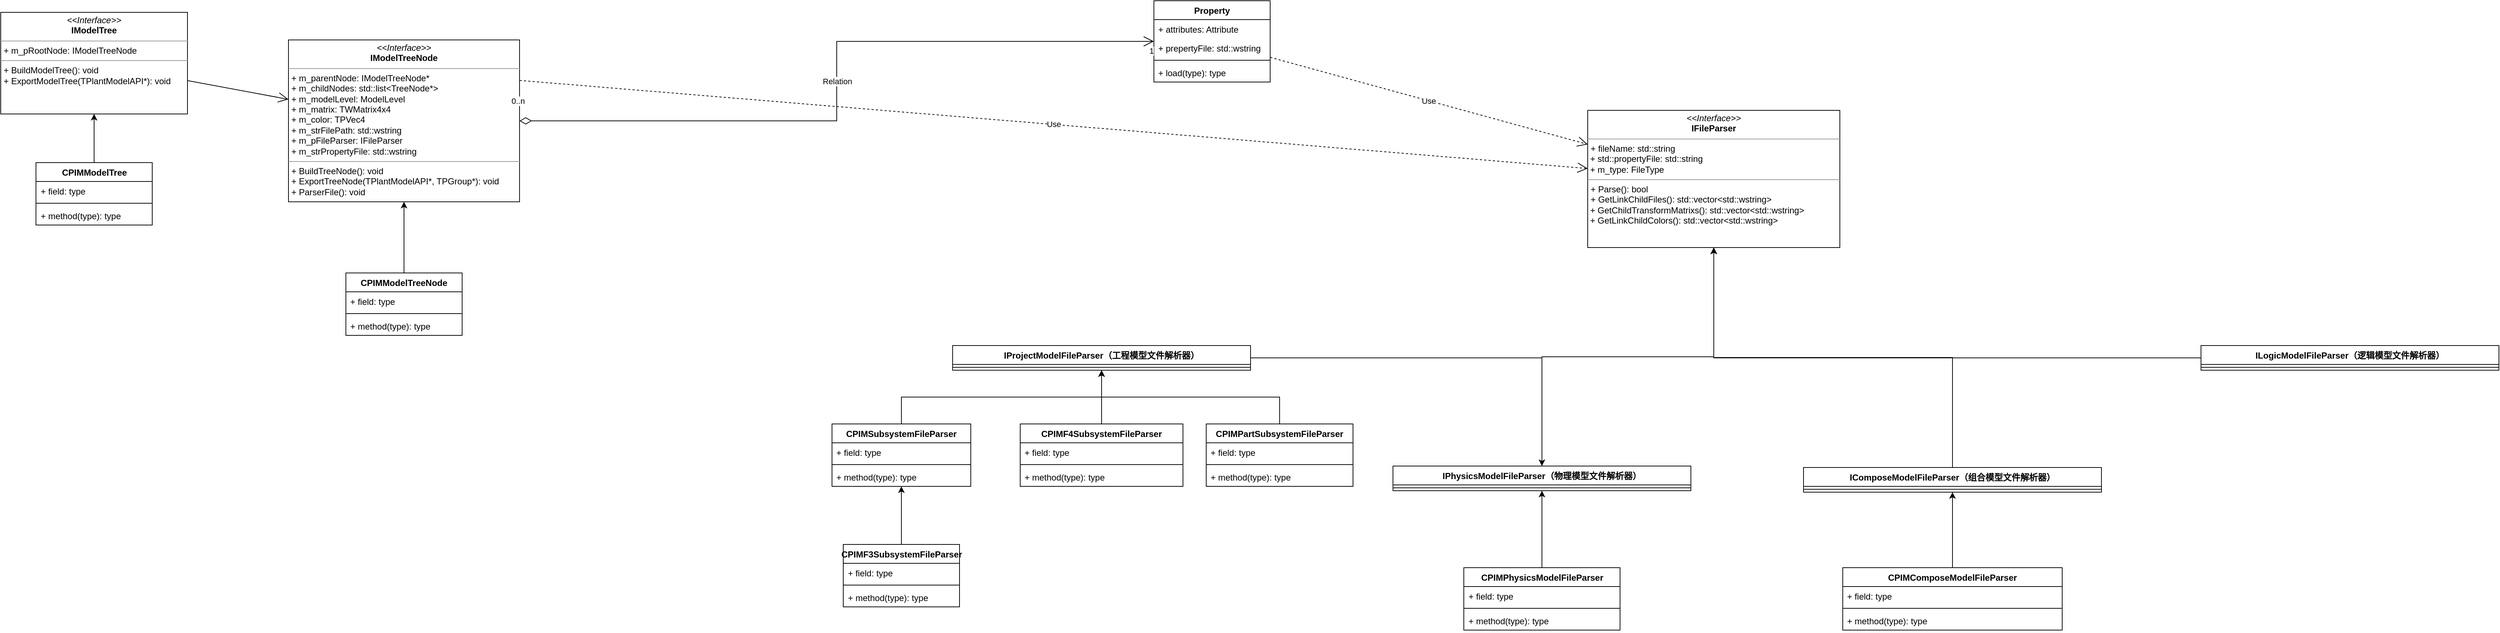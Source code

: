 <mxfile version="21.6.5" type="github">
  <diagram id="C5RBs43oDa-KdzZeNtuy" name="CPIM解析框架">
    <mxGraphModel dx="2513" dy="899" grid="0" gridSize="10" guides="1" tooltips="1" connect="1" arrows="1" fold="1" page="0" pageScale="1" pageWidth="827" pageHeight="1169" math="0" shadow="0">
      <root>
        <mxCell id="WIyWlLk6GJQsqaUBKTNV-0" />
        <mxCell id="WIyWlLk6GJQsqaUBKTNV-1" parent="WIyWlLk6GJQsqaUBKTNV-0" />
        <mxCell id="bTWS-zWp06n6XvNg94sJ-0" value="&lt;p style=&quot;margin:0px;margin-top:4px;text-align:center;&quot;&gt;&lt;i&gt;&amp;lt;&amp;lt;Interface&amp;gt;&amp;gt;&lt;/i&gt;&lt;br&gt;&lt;b&gt;IModelTreeNode&lt;/b&gt;&lt;/p&gt;&lt;hr size=&quot;1&quot;&gt;&lt;p style=&quot;margin:0px;margin-left:4px;&quot;&gt;+ m_parentNode: IModelTreeNode*&lt;br&gt;+ m_childNodes: std::list&amp;lt;TreeNode*&amp;gt;&lt;/p&gt;&lt;p style=&quot;margin:0px;margin-left:4px;&quot;&gt;+ m_modelLevel: ModelLevel&lt;/p&gt;&lt;p style=&quot;margin:0px;margin-left:4px;&quot;&gt;+ m_matrix: TWMatrix4x4&lt;/p&gt;&lt;p style=&quot;margin:0px;margin-left:4px;&quot;&gt;+ m_color: TPVec4&lt;/p&gt;&lt;p style=&quot;margin:0px;margin-left:4px;&quot;&gt;+ m_strFilePath: std::wstring&lt;/p&gt;&lt;p style=&quot;margin:0px;margin-left:4px;&quot;&gt;+ m_pFileParser: IFileParser&lt;/p&gt;&lt;p style=&quot;margin:0px;margin-left:4px;&quot;&gt;+ m_strPropertyFile: std::wstring&lt;/p&gt;&lt;hr size=&quot;1&quot;&gt;&lt;p style=&quot;margin:0px;margin-left:4px;&quot;&gt;+ BuildTreeNode(): void&lt;br&gt;+ ExportTreeNode(TPlantModelAPI*, TPGroup*): void&lt;/p&gt;&lt;p style=&quot;margin:0px;margin-left:4px;&quot;&gt;+ ParserFile(): void&lt;/p&gt;&lt;p style=&quot;margin:0px;margin-left:4px;&quot;&gt;&lt;br&gt;&lt;/p&gt;" style="verticalAlign=top;align=left;overflow=fill;fontSize=12;fontFamily=Helvetica;html=1;whiteSpace=wrap;" parent="WIyWlLk6GJQsqaUBKTNV-1" vertex="1">
          <mxGeometry x="-1008" y="-87" width="318" height="223" as="geometry" />
        </mxCell>
        <mxCell id="bTWS-zWp06n6XvNg94sJ-9" value="Property" style="swimlane;fontStyle=1;align=center;verticalAlign=top;childLayout=stackLayout;horizontal=1;startSize=26;horizontalStack=0;resizeParent=1;resizeParentMax=0;resizeLast=0;collapsible=1;marginBottom=0;whiteSpace=wrap;html=1;" parent="WIyWlLk6GJQsqaUBKTNV-1" vertex="1">
          <mxGeometry x="183" y="-141" width="160" height="112" as="geometry" />
        </mxCell>
        <mxCell id="bTWS-zWp06n6XvNg94sJ-13" value="+ attributes: Attribute&lt;br&gt;" style="text;strokeColor=none;fillColor=none;align=left;verticalAlign=top;spacingLeft=4;spacingRight=4;overflow=hidden;rotatable=0;points=[[0,0.5],[1,0.5]];portConstraint=eastwest;whiteSpace=wrap;html=1;" parent="bTWS-zWp06n6XvNg94sJ-9" vertex="1">
          <mxGeometry y="26" width="160" height="26" as="geometry" />
        </mxCell>
        <mxCell id="bTWS-zWp06n6XvNg94sJ-14" value="+ prepertyFile: std::wstring" style="text;strokeColor=none;fillColor=none;align=left;verticalAlign=top;spacingLeft=4;spacingRight=4;overflow=hidden;rotatable=0;points=[[0,0.5],[1,0.5]];portConstraint=eastwest;whiteSpace=wrap;html=1;" parent="bTWS-zWp06n6XvNg94sJ-9" vertex="1">
          <mxGeometry y="52" width="160" height="26" as="geometry" />
        </mxCell>
        <mxCell id="bTWS-zWp06n6XvNg94sJ-11" value="" style="line;strokeWidth=1;fillColor=none;align=left;verticalAlign=middle;spacingTop=-1;spacingLeft=3;spacingRight=3;rotatable=0;labelPosition=right;points=[];portConstraint=eastwest;strokeColor=inherit;" parent="bTWS-zWp06n6XvNg94sJ-9" vertex="1">
          <mxGeometry y="78" width="160" height="8" as="geometry" />
        </mxCell>
        <mxCell id="bTWS-zWp06n6XvNg94sJ-12" value="+ load(type): type" style="text;strokeColor=none;fillColor=none;align=left;verticalAlign=top;spacingLeft=4;spacingRight=4;overflow=hidden;rotatable=0;points=[[0,0.5],[1,0.5]];portConstraint=eastwest;whiteSpace=wrap;html=1;" parent="bTWS-zWp06n6XvNg94sJ-9" vertex="1">
          <mxGeometry y="86" width="160" height="26" as="geometry" />
        </mxCell>
        <mxCell id="bTWS-zWp06n6XvNg94sJ-17" value="&lt;p style=&quot;margin:0px;margin-top:4px;text-align:center;&quot;&gt;&lt;i&gt;&amp;lt;&amp;lt;Interface&amp;gt;&amp;gt;&lt;/i&gt;&lt;br&gt;&lt;b&gt;IFileParser&lt;/b&gt;&lt;/p&gt;&lt;hr size=&quot;1&quot;&gt;&lt;p style=&quot;margin:0px;margin-left:4px;&quot;&gt;+ fileName: std::string&lt;/p&gt;&amp;nbsp;+ std::propertyFile: std::string&lt;br&gt;&amp;nbsp;+ m_type: FileType&lt;br&gt;&lt;hr size=&quot;1&quot;&gt;&lt;p style=&quot;margin:0px;margin-left:4px;&quot;&gt;+ Parse(): bool&lt;br&gt;&lt;/p&gt;&lt;p style=&quot;margin:0px;margin-left:4px;&quot;&gt;&lt;span style=&quot;background-color: initial;&quot;&gt;+ GetLinkChildFiles(): std::vector&amp;lt;std::wstring&amp;gt;&lt;/span&gt;&lt;/p&gt;&amp;nbsp;+ GetChildTransformMatrixs(): std::vector&amp;lt;std::wstring&amp;gt;&lt;br&gt;&amp;nbsp;+ GetLinkChildColors(): std::vector&amp;lt;std::wstring&amp;gt;&lt;br&gt;&amp;nbsp;" style="verticalAlign=top;align=left;overflow=fill;fontSize=12;fontFamily=Helvetica;html=1;whiteSpace=wrap;" parent="WIyWlLk6GJQsqaUBKTNV-1" vertex="1">
          <mxGeometry x="780" y="10" width="347" height="189" as="geometry" />
        </mxCell>
        <mxCell id="feul-Z31k-ZWkmWz1_xb-11" style="edgeStyle=orthogonalEdgeStyle;rounded=0;orthogonalLoop=1;jettySize=auto;html=1;" parent="WIyWlLk6GJQsqaUBKTNV-1" source="feul-Z31k-ZWkmWz1_xb-12" target="bTWS-zWp06n6XvNg94sJ-17" edge="1">
          <mxGeometry relative="1" as="geometry" />
        </mxCell>
        <mxCell id="feul-Z31k-ZWkmWz1_xb-6" value="IProjectModelFileParser（工程模型文件解析器）" style="swimlane;fontStyle=1;align=center;verticalAlign=top;childLayout=stackLayout;horizontal=1;startSize=26;horizontalStack=0;resizeParent=1;resizeParentMax=0;resizeLast=0;collapsible=1;marginBottom=0;whiteSpace=wrap;html=1;" parent="WIyWlLk6GJQsqaUBKTNV-1" vertex="1">
          <mxGeometry x="-94" y="334" width="410" height="34" as="geometry" />
        </mxCell>
        <mxCell id="feul-Z31k-ZWkmWz1_xb-9" value="" style="line;strokeWidth=1;fillColor=none;align=left;verticalAlign=middle;spacingTop=-1;spacingLeft=3;spacingRight=3;rotatable=0;labelPosition=right;points=[];portConstraint=eastwest;strokeColor=inherit;" parent="feul-Z31k-ZWkmWz1_xb-6" vertex="1">
          <mxGeometry y="26" width="410" height="8" as="geometry" />
        </mxCell>
        <mxCell id="feul-Z31k-ZWkmWz1_xb-17" style="edgeStyle=orthogonalEdgeStyle;rounded=0;orthogonalLoop=1;jettySize=auto;html=1;" parent="WIyWlLk6GJQsqaUBKTNV-1" source="feul-Z31k-ZWkmWz1_xb-12" target="bTWS-zWp06n6XvNg94sJ-17" edge="1">
          <mxGeometry relative="1" as="geometry" />
        </mxCell>
        <mxCell id="feul-Z31k-ZWkmWz1_xb-28" style="edgeStyle=orthogonalEdgeStyle;rounded=0;orthogonalLoop=1;jettySize=auto;html=1;" parent="WIyWlLk6GJQsqaUBKTNV-1" source="feul-Z31k-ZWkmWz1_xb-18" target="bTWS-zWp06n6XvNg94sJ-17" edge="1">
          <mxGeometry relative="1" as="geometry" />
        </mxCell>
        <mxCell id="feul-Z31k-ZWkmWz1_xb-18" value="&lt;b style=&quot;border-color: var(--border-color);&quot;&gt;IComposeModelFileParser（组合模型文件解析器）&lt;/b&gt;" style="swimlane;fontStyle=1;align=center;verticalAlign=top;childLayout=stackLayout;horizontal=1;startSize=26;horizontalStack=0;resizeParent=1;resizeParentMax=0;resizeLast=0;collapsible=1;marginBottom=0;whiteSpace=wrap;html=1;" parent="WIyWlLk6GJQsqaUBKTNV-1" vertex="1">
          <mxGeometry x="1077" y="502" width="410" height="34" as="geometry" />
        </mxCell>
        <mxCell id="feul-Z31k-ZWkmWz1_xb-21" value="" style="line;strokeWidth=1;fillColor=none;align=left;verticalAlign=middle;spacingTop=-1;spacingLeft=3;spacingRight=3;rotatable=0;labelPosition=right;points=[];portConstraint=eastwest;strokeColor=inherit;" parent="feul-Z31k-ZWkmWz1_xb-18" vertex="1">
          <mxGeometry y="26" width="410" height="8" as="geometry" />
        </mxCell>
        <mxCell id="feul-Z31k-ZWkmWz1_xb-29" style="edgeStyle=orthogonalEdgeStyle;rounded=0;orthogonalLoop=1;jettySize=auto;html=1;" parent="WIyWlLk6GJQsqaUBKTNV-1" source="feul-Z31k-ZWkmWz1_xb-23" target="bTWS-zWp06n6XvNg94sJ-17" edge="1">
          <mxGeometry relative="1" as="geometry" />
        </mxCell>
        <mxCell id="feul-Z31k-ZWkmWz1_xb-23" value="&lt;b style=&quot;border-color: var(--border-color);&quot;&gt;ILogicModelFileParser（逻辑模型文件解析器）&lt;/b&gt;" style="swimlane;fontStyle=1;align=center;verticalAlign=top;childLayout=stackLayout;horizontal=1;startSize=26;horizontalStack=0;resizeParent=1;resizeParentMax=0;resizeLast=0;collapsible=1;marginBottom=0;whiteSpace=wrap;html=1;" parent="WIyWlLk6GJQsqaUBKTNV-1" vertex="1">
          <mxGeometry x="1624" y="334" width="410" height="34" as="geometry" />
        </mxCell>
        <mxCell id="feul-Z31k-ZWkmWz1_xb-26" value="" style="line;strokeWidth=1;fillColor=none;align=left;verticalAlign=middle;spacingTop=-1;spacingLeft=3;spacingRight=3;rotatable=0;labelPosition=right;points=[];portConstraint=eastwest;strokeColor=inherit;" parent="feul-Z31k-ZWkmWz1_xb-23" vertex="1">
          <mxGeometry y="26" width="410" height="8" as="geometry" />
        </mxCell>
        <mxCell id="rgkecwEsOKSykd2a3ygc-0" value="Relation" style="endArrow=open;html=1;endSize=12;startArrow=diamondThin;startSize=14;startFill=0;edgeStyle=orthogonalEdgeStyle;rounded=0;" parent="WIyWlLk6GJQsqaUBKTNV-1" source="bTWS-zWp06n6XvNg94sJ-0" target="bTWS-zWp06n6XvNg94sJ-9" edge="1">
          <mxGeometry relative="1" as="geometry">
            <mxPoint x="406" y="292" as="sourcePoint" />
            <mxPoint x="566" y="292" as="targetPoint" />
          </mxGeometry>
        </mxCell>
        <mxCell id="rgkecwEsOKSykd2a3ygc-1" value="0..n" style="edgeLabel;resizable=0;html=1;align=left;verticalAlign=top;" parent="rgkecwEsOKSykd2a3ygc-0" connectable="0" vertex="1">
          <mxGeometry x="-1" relative="1" as="geometry">
            <mxPoint x="-13" y="-41" as="offset" />
          </mxGeometry>
        </mxCell>
        <mxCell id="rgkecwEsOKSykd2a3ygc-2" value="1" style="edgeLabel;resizable=0;html=1;align=right;verticalAlign=top;" parent="rgkecwEsOKSykd2a3ygc-0" connectable="0" vertex="1">
          <mxGeometry x="1" relative="1" as="geometry" />
        </mxCell>
        <mxCell id="rgkecwEsOKSykd2a3ygc-3" value="Use" style="endArrow=open;endSize=12;dashed=1;html=1;rounded=0;exitX=1;exitY=0.25;exitDx=0;exitDy=0;" parent="WIyWlLk6GJQsqaUBKTNV-1" source="bTWS-zWp06n6XvNg94sJ-0" target="bTWS-zWp06n6XvNg94sJ-17" edge="1">
          <mxGeometry width="160" relative="1" as="geometry">
            <mxPoint x="406" y="292" as="sourcePoint" />
            <mxPoint x="566" y="292" as="targetPoint" />
          </mxGeometry>
        </mxCell>
        <mxCell id="rgkecwEsOKSykd2a3ygc-4" value="Use" style="endArrow=open;endSize=12;dashed=1;html=1;rounded=0;" parent="WIyWlLk6GJQsqaUBKTNV-1" source="bTWS-zWp06n6XvNg94sJ-9" target="bTWS-zWp06n6XvNg94sJ-17" edge="1">
          <mxGeometry width="160" relative="1" as="geometry">
            <mxPoint x="341" y="46" as="sourcePoint" />
            <mxPoint x="501" y="46" as="targetPoint" />
          </mxGeometry>
        </mxCell>
        <mxCell id="VDGmBzXXFO5v_FGttX_C-1" value="" style="edgeStyle=orthogonalEdgeStyle;rounded=0;orthogonalLoop=1;jettySize=auto;html=1;" edge="1" parent="WIyWlLk6GJQsqaUBKTNV-1" source="feul-Z31k-ZWkmWz1_xb-6" target="feul-Z31k-ZWkmWz1_xb-12">
          <mxGeometry relative="1" as="geometry">
            <mxPoint x="521" y="521" as="sourcePoint" />
            <mxPoint x="954" y="199" as="targetPoint" />
          </mxGeometry>
        </mxCell>
        <mxCell id="feul-Z31k-ZWkmWz1_xb-12" value="&lt;b style=&quot;border-color: var(--border-color);&quot;&gt;IPhysicsModelFileParser（物理模型文件解析器）&lt;/b&gt;" style="swimlane;fontStyle=1;align=center;verticalAlign=top;childLayout=stackLayout;horizontal=1;startSize=26;horizontalStack=0;resizeParent=1;resizeParentMax=0;resizeLast=0;collapsible=1;marginBottom=0;whiteSpace=wrap;html=1;" parent="WIyWlLk6GJQsqaUBKTNV-1" vertex="1">
          <mxGeometry x="512" y="500" width="410" height="34" as="geometry" />
        </mxCell>
        <mxCell id="feul-Z31k-ZWkmWz1_xb-15" value="" style="line;strokeWidth=1;fillColor=none;align=left;verticalAlign=middle;spacingTop=-1;spacingLeft=3;spacingRight=3;rotatable=0;labelPosition=right;points=[];portConstraint=eastwest;strokeColor=inherit;" parent="feul-Z31k-ZWkmWz1_xb-12" vertex="1">
          <mxGeometry y="26" width="410" height="8" as="geometry" />
        </mxCell>
        <mxCell id="VDGmBzXXFO5v_FGttX_C-11" style="edgeStyle=orthogonalEdgeStyle;rounded=0;orthogonalLoop=1;jettySize=auto;html=1;" edge="1" parent="WIyWlLk6GJQsqaUBKTNV-1" source="VDGmBzXXFO5v_FGttX_C-2" target="feul-Z31k-ZWkmWz1_xb-6">
          <mxGeometry relative="1" as="geometry" />
        </mxCell>
        <mxCell id="VDGmBzXXFO5v_FGttX_C-2" value="CPIMSubsystemFileParser" style="swimlane;fontStyle=1;align=center;verticalAlign=top;childLayout=stackLayout;horizontal=1;startSize=26;horizontalStack=0;resizeParent=1;resizeParentMax=0;resizeLast=0;collapsible=1;marginBottom=0;whiteSpace=wrap;html=1;" vertex="1" parent="WIyWlLk6GJQsqaUBKTNV-1">
          <mxGeometry x="-260" y="442" width="191" height="86" as="geometry" />
        </mxCell>
        <mxCell id="VDGmBzXXFO5v_FGttX_C-3" value="+ field: type" style="text;strokeColor=none;fillColor=none;align=left;verticalAlign=top;spacingLeft=4;spacingRight=4;overflow=hidden;rotatable=0;points=[[0,0.5],[1,0.5]];portConstraint=eastwest;whiteSpace=wrap;html=1;" vertex="1" parent="VDGmBzXXFO5v_FGttX_C-2">
          <mxGeometry y="26" width="191" height="26" as="geometry" />
        </mxCell>
        <mxCell id="VDGmBzXXFO5v_FGttX_C-4" value="" style="line;strokeWidth=1;fillColor=none;align=left;verticalAlign=middle;spacingTop=-1;spacingLeft=3;spacingRight=3;rotatable=0;labelPosition=right;points=[];portConstraint=eastwest;strokeColor=inherit;" vertex="1" parent="VDGmBzXXFO5v_FGttX_C-2">
          <mxGeometry y="52" width="191" height="8" as="geometry" />
        </mxCell>
        <mxCell id="VDGmBzXXFO5v_FGttX_C-5" value="+ method(type): type" style="text;strokeColor=none;fillColor=none;align=left;verticalAlign=top;spacingLeft=4;spacingRight=4;overflow=hidden;rotatable=0;points=[[0,0.5],[1,0.5]];portConstraint=eastwest;whiteSpace=wrap;html=1;" vertex="1" parent="VDGmBzXXFO5v_FGttX_C-2">
          <mxGeometry y="60" width="191" height="26" as="geometry" />
        </mxCell>
        <mxCell id="VDGmBzXXFO5v_FGttX_C-10" style="edgeStyle=orthogonalEdgeStyle;rounded=0;orthogonalLoop=1;jettySize=auto;html=1;" edge="1" parent="WIyWlLk6GJQsqaUBKTNV-1" source="VDGmBzXXFO5v_FGttX_C-6" target="VDGmBzXXFO5v_FGttX_C-2">
          <mxGeometry relative="1" as="geometry" />
        </mxCell>
        <mxCell id="VDGmBzXXFO5v_FGttX_C-6" value="CPIMF3SubsystemFileParser" style="swimlane;fontStyle=1;align=center;verticalAlign=top;childLayout=stackLayout;horizontal=1;startSize=26;horizontalStack=0;resizeParent=1;resizeParentMax=0;resizeLast=0;collapsible=1;marginBottom=0;whiteSpace=wrap;html=1;" vertex="1" parent="WIyWlLk6GJQsqaUBKTNV-1">
          <mxGeometry x="-244.5" y="608" width="160" height="86" as="geometry" />
        </mxCell>
        <mxCell id="VDGmBzXXFO5v_FGttX_C-7" value="+ field: type" style="text;strokeColor=none;fillColor=none;align=left;verticalAlign=top;spacingLeft=4;spacingRight=4;overflow=hidden;rotatable=0;points=[[0,0.5],[1,0.5]];portConstraint=eastwest;whiteSpace=wrap;html=1;" vertex="1" parent="VDGmBzXXFO5v_FGttX_C-6">
          <mxGeometry y="26" width="160" height="26" as="geometry" />
        </mxCell>
        <mxCell id="VDGmBzXXFO5v_FGttX_C-8" value="" style="line;strokeWidth=1;fillColor=none;align=left;verticalAlign=middle;spacingTop=-1;spacingLeft=3;spacingRight=3;rotatable=0;labelPosition=right;points=[];portConstraint=eastwest;strokeColor=inherit;" vertex="1" parent="VDGmBzXXFO5v_FGttX_C-6">
          <mxGeometry y="52" width="160" height="8" as="geometry" />
        </mxCell>
        <mxCell id="VDGmBzXXFO5v_FGttX_C-9" value="+ method(type): type" style="text;strokeColor=none;fillColor=none;align=left;verticalAlign=top;spacingLeft=4;spacingRight=4;overflow=hidden;rotatable=0;points=[[0,0.5],[1,0.5]];portConstraint=eastwest;whiteSpace=wrap;html=1;" vertex="1" parent="VDGmBzXXFO5v_FGttX_C-6">
          <mxGeometry y="60" width="160" height="26" as="geometry" />
        </mxCell>
        <mxCell id="VDGmBzXXFO5v_FGttX_C-16" style="edgeStyle=orthogonalEdgeStyle;rounded=0;orthogonalLoop=1;jettySize=auto;html=1;" edge="1" parent="WIyWlLk6GJQsqaUBKTNV-1" source="VDGmBzXXFO5v_FGttX_C-12" target="feul-Z31k-ZWkmWz1_xb-6">
          <mxGeometry relative="1" as="geometry" />
        </mxCell>
        <mxCell id="VDGmBzXXFO5v_FGttX_C-12" value="CPIMF4SubsystemFileParser" style="swimlane;fontStyle=1;align=center;verticalAlign=top;childLayout=stackLayout;horizontal=1;startSize=26;horizontalStack=0;resizeParent=1;resizeParentMax=0;resizeLast=0;collapsible=1;marginBottom=0;whiteSpace=wrap;html=1;" vertex="1" parent="WIyWlLk6GJQsqaUBKTNV-1">
          <mxGeometry x="-1" y="442" width="224" height="86" as="geometry" />
        </mxCell>
        <mxCell id="VDGmBzXXFO5v_FGttX_C-13" value="+ field: type" style="text;strokeColor=none;fillColor=none;align=left;verticalAlign=top;spacingLeft=4;spacingRight=4;overflow=hidden;rotatable=0;points=[[0,0.5],[1,0.5]];portConstraint=eastwest;whiteSpace=wrap;html=1;" vertex="1" parent="VDGmBzXXFO5v_FGttX_C-12">
          <mxGeometry y="26" width="224" height="26" as="geometry" />
        </mxCell>
        <mxCell id="VDGmBzXXFO5v_FGttX_C-14" value="" style="line;strokeWidth=1;fillColor=none;align=left;verticalAlign=middle;spacingTop=-1;spacingLeft=3;spacingRight=3;rotatable=0;labelPosition=right;points=[];portConstraint=eastwest;strokeColor=inherit;" vertex="1" parent="VDGmBzXXFO5v_FGttX_C-12">
          <mxGeometry y="52" width="224" height="8" as="geometry" />
        </mxCell>
        <mxCell id="VDGmBzXXFO5v_FGttX_C-15" value="+ method(type): type" style="text;strokeColor=none;fillColor=none;align=left;verticalAlign=top;spacingLeft=4;spacingRight=4;overflow=hidden;rotatable=0;points=[[0,0.5],[1,0.5]];portConstraint=eastwest;whiteSpace=wrap;html=1;" vertex="1" parent="VDGmBzXXFO5v_FGttX_C-12">
          <mxGeometry y="60" width="224" height="26" as="geometry" />
        </mxCell>
        <mxCell id="VDGmBzXXFO5v_FGttX_C-21" style="edgeStyle=orthogonalEdgeStyle;rounded=0;orthogonalLoop=1;jettySize=auto;html=1;" edge="1" parent="WIyWlLk6GJQsqaUBKTNV-1" source="VDGmBzXXFO5v_FGttX_C-17" target="feul-Z31k-ZWkmWz1_xb-6">
          <mxGeometry relative="1" as="geometry" />
        </mxCell>
        <mxCell id="VDGmBzXXFO5v_FGttX_C-17" value="CPIMPartSubsystemFileParser" style="swimlane;fontStyle=1;align=center;verticalAlign=top;childLayout=stackLayout;horizontal=1;startSize=26;horizontalStack=0;resizeParent=1;resizeParentMax=0;resizeLast=0;collapsible=1;marginBottom=0;whiteSpace=wrap;html=1;" vertex="1" parent="WIyWlLk6GJQsqaUBKTNV-1">
          <mxGeometry x="255" y="442" width="202" height="86" as="geometry" />
        </mxCell>
        <mxCell id="VDGmBzXXFO5v_FGttX_C-18" value="+ field: type" style="text;strokeColor=none;fillColor=none;align=left;verticalAlign=top;spacingLeft=4;spacingRight=4;overflow=hidden;rotatable=0;points=[[0,0.5],[1,0.5]];portConstraint=eastwest;whiteSpace=wrap;html=1;" vertex="1" parent="VDGmBzXXFO5v_FGttX_C-17">
          <mxGeometry y="26" width="202" height="26" as="geometry" />
        </mxCell>
        <mxCell id="VDGmBzXXFO5v_FGttX_C-19" value="" style="line;strokeWidth=1;fillColor=none;align=left;verticalAlign=middle;spacingTop=-1;spacingLeft=3;spacingRight=3;rotatable=0;labelPosition=right;points=[];portConstraint=eastwest;strokeColor=inherit;" vertex="1" parent="VDGmBzXXFO5v_FGttX_C-17">
          <mxGeometry y="52" width="202" height="8" as="geometry" />
        </mxCell>
        <mxCell id="VDGmBzXXFO5v_FGttX_C-20" value="+ method(type): type" style="text;strokeColor=none;fillColor=none;align=left;verticalAlign=top;spacingLeft=4;spacingRight=4;overflow=hidden;rotatable=0;points=[[0,0.5],[1,0.5]];portConstraint=eastwest;whiteSpace=wrap;html=1;" vertex="1" parent="VDGmBzXXFO5v_FGttX_C-17">
          <mxGeometry y="60" width="202" height="26" as="geometry" />
        </mxCell>
        <mxCell id="VDGmBzXXFO5v_FGttX_C-26" style="edgeStyle=orthogonalEdgeStyle;rounded=0;orthogonalLoop=1;jettySize=auto;html=1;" edge="1" parent="WIyWlLk6GJQsqaUBKTNV-1" source="VDGmBzXXFO5v_FGttX_C-22" target="feul-Z31k-ZWkmWz1_xb-12">
          <mxGeometry relative="1" as="geometry" />
        </mxCell>
        <mxCell id="VDGmBzXXFO5v_FGttX_C-22" value="CPIMPhysicsModelFileParser" style="swimlane;fontStyle=1;align=center;verticalAlign=top;childLayout=stackLayout;horizontal=1;startSize=26;horizontalStack=0;resizeParent=1;resizeParentMax=0;resizeLast=0;collapsible=1;marginBottom=0;whiteSpace=wrap;html=1;" vertex="1" parent="WIyWlLk6GJQsqaUBKTNV-1">
          <mxGeometry x="609.5" y="640" width="215" height="86" as="geometry" />
        </mxCell>
        <mxCell id="VDGmBzXXFO5v_FGttX_C-23" value="+ field: type" style="text;strokeColor=none;fillColor=none;align=left;verticalAlign=top;spacingLeft=4;spacingRight=4;overflow=hidden;rotatable=0;points=[[0,0.5],[1,0.5]];portConstraint=eastwest;whiteSpace=wrap;html=1;" vertex="1" parent="VDGmBzXXFO5v_FGttX_C-22">
          <mxGeometry y="26" width="215" height="26" as="geometry" />
        </mxCell>
        <mxCell id="VDGmBzXXFO5v_FGttX_C-24" value="" style="line;strokeWidth=1;fillColor=none;align=left;verticalAlign=middle;spacingTop=-1;spacingLeft=3;spacingRight=3;rotatable=0;labelPosition=right;points=[];portConstraint=eastwest;strokeColor=inherit;" vertex="1" parent="VDGmBzXXFO5v_FGttX_C-22">
          <mxGeometry y="52" width="215" height="8" as="geometry" />
        </mxCell>
        <mxCell id="VDGmBzXXFO5v_FGttX_C-25" value="+ method(type): type" style="text;strokeColor=none;fillColor=none;align=left;verticalAlign=top;spacingLeft=4;spacingRight=4;overflow=hidden;rotatable=0;points=[[0,0.5],[1,0.5]];portConstraint=eastwest;whiteSpace=wrap;html=1;" vertex="1" parent="VDGmBzXXFO5v_FGttX_C-22">
          <mxGeometry y="60" width="215" height="26" as="geometry" />
        </mxCell>
        <mxCell id="VDGmBzXXFO5v_FGttX_C-34" style="edgeStyle=orthogonalEdgeStyle;rounded=0;orthogonalLoop=1;jettySize=auto;html=1;" edge="1" parent="WIyWlLk6GJQsqaUBKTNV-1" source="VDGmBzXXFO5v_FGttX_C-29" target="feul-Z31k-ZWkmWz1_xb-18">
          <mxGeometry relative="1" as="geometry" />
        </mxCell>
        <mxCell id="VDGmBzXXFO5v_FGttX_C-29" value="CPIMComposeModelFileParser" style="swimlane;fontStyle=1;align=center;verticalAlign=top;childLayout=stackLayout;horizontal=1;startSize=26;horizontalStack=0;resizeParent=1;resizeParentMax=0;resizeLast=0;collapsible=1;marginBottom=0;whiteSpace=wrap;html=1;" vertex="1" parent="WIyWlLk6GJQsqaUBKTNV-1">
          <mxGeometry x="1131" y="640" width="302" height="86" as="geometry" />
        </mxCell>
        <mxCell id="VDGmBzXXFO5v_FGttX_C-30" value="+ field: type" style="text;strokeColor=none;fillColor=none;align=left;verticalAlign=top;spacingLeft=4;spacingRight=4;overflow=hidden;rotatable=0;points=[[0,0.5],[1,0.5]];portConstraint=eastwest;whiteSpace=wrap;html=1;" vertex="1" parent="VDGmBzXXFO5v_FGttX_C-29">
          <mxGeometry y="26" width="302" height="26" as="geometry" />
        </mxCell>
        <mxCell id="VDGmBzXXFO5v_FGttX_C-31" value="" style="line;strokeWidth=1;fillColor=none;align=left;verticalAlign=middle;spacingTop=-1;spacingLeft=3;spacingRight=3;rotatable=0;labelPosition=right;points=[];portConstraint=eastwest;strokeColor=inherit;" vertex="1" parent="VDGmBzXXFO5v_FGttX_C-29">
          <mxGeometry y="52" width="302" height="8" as="geometry" />
        </mxCell>
        <mxCell id="VDGmBzXXFO5v_FGttX_C-32" value="+ method(type): type" style="text;strokeColor=none;fillColor=none;align=left;verticalAlign=top;spacingLeft=4;spacingRight=4;overflow=hidden;rotatable=0;points=[[0,0.5],[1,0.5]];portConstraint=eastwest;whiteSpace=wrap;html=1;" vertex="1" parent="VDGmBzXXFO5v_FGttX_C-29">
          <mxGeometry y="60" width="302" height="26" as="geometry" />
        </mxCell>
        <mxCell id="VDGmBzXXFO5v_FGttX_C-41" style="edgeStyle=orthogonalEdgeStyle;rounded=0;orthogonalLoop=1;jettySize=auto;html=1;" edge="1" parent="WIyWlLk6GJQsqaUBKTNV-1" source="VDGmBzXXFO5v_FGttX_C-37" target="bTWS-zWp06n6XvNg94sJ-0">
          <mxGeometry relative="1" as="geometry" />
        </mxCell>
        <mxCell id="VDGmBzXXFO5v_FGttX_C-37" value="CPIMModelTreeNode" style="swimlane;fontStyle=1;align=center;verticalAlign=top;childLayout=stackLayout;horizontal=1;startSize=26;horizontalStack=0;resizeParent=1;resizeParentMax=0;resizeLast=0;collapsible=1;marginBottom=0;whiteSpace=wrap;html=1;" vertex="1" parent="WIyWlLk6GJQsqaUBKTNV-1">
          <mxGeometry x="-929" y="234" width="160" height="86" as="geometry" />
        </mxCell>
        <mxCell id="VDGmBzXXFO5v_FGttX_C-38" value="+ field: type" style="text;strokeColor=none;fillColor=none;align=left;verticalAlign=top;spacingLeft=4;spacingRight=4;overflow=hidden;rotatable=0;points=[[0,0.5],[1,0.5]];portConstraint=eastwest;whiteSpace=wrap;html=1;" vertex="1" parent="VDGmBzXXFO5v_FGttX_C-37">
          <mxGeometry y="26" width="160" height="26" as="geometry" />
        </mxCell>
        <mxCell id="VDGmBzXXFO5v_FGttX_C-39" value="" style="line;strokeWidth=1;fillColor=none;align=left;verticalAlign=middle;spacingTop=-1;spacingLeft=3;spacingRight=3;rotatable=0;labelPosition=right;points=[];portConstraint=eastwest;strokeColor=inherit;" vertex="1" parent="VDGmBzXXFO5v_FGttX_C-37">
          <mxGeometry y="52" width="160" height="8" as="geometry" />
        </mxCell>
        <mxCell id="VDGmBzXXFO5v_FGttX_C-40" value="+ method(type): type" style="text;strokeColor=none;fillColor=none;align=left;verticalAlign=top;spacingLeft=4;spacingRight=4;overflow=hidden;rotatable=0;points=[[0,0.5],[1,0.5]];portConstraint=eastwest;whiteSpace=wrap;html=1;" vertex="1" parent="VDGmBzXXFO5v_FGttX_C-37">
          <mxGeometry y="60" width="160" height="26" as="geometry" />
        </mxCell>
        <mxCell id="VDGmBzXXFO5v_FGttX_C-46" value="&lt;p style=&quot;margin:0px;margin-top:4px;text-align:center;&quot;&gt;&lt;i&gt;&amp;lt;&amp;lt;Interface&amp;gt;&amp;gt;&lt;/i&gt;&lt;br&gt;&lt;b&gt;IModelTree&lt;/b&gt;&lt;/p&gt;&lt;hr size=&quot;1&quot;&gt;&lt;p style=&quot;margin:0px;margin-left:4px;&quot;&gt;+ m_pRootNode: IModelTreeNode&lt;br&gt;&lt;/p&gt;&lt;hr size=&quot;1&quot;&gt;&lt;p style=&quot;margin:0px;margin-left:4px;&quot;&gt;+ BuildModelTree(): void&lt;br&gt;+ ExportModelTree(TPlantModelAPI*): void&lt;/p&gt;" style="verticalAlign=top;align=left;overflow=fill;fontSize=12;fontFamily=Helvetica;html=1;whiteSpace=wrap;" vertex="1" parent="WIyWlLk6GJQsqaUBKTNV-1">
          <mxGeometry x="-1404" y="-125" width="257" height="140" as="geometry" />
        </mxCell>
        <mxCell id="VDGmBzXXFO5v_FGttX_C-56" value="" style="edgeStyle=orthogonalEdgeStyle;rounded=0;orthogonalLoop=1;jettySize=auto;html=1;" edge="1" parent="WIyWlLk6GJQsqaUBKTNV-1" source="VDGmBzXXFO5v_FGttX_C-52" target="VDGmBzXXFO5v_FGttX_C-46">
          <mxGeometry relative="1" as="geometry" />
        </mxCell>
        <mxCell id="VDGmBzXXFO5v_FGttX_C-52" value="CPIMModelTree" style="swimlane;fontStyle=1;align=center;verticalAlign=top;childLayout=stackLayout;horizontal=1;startSize=26;horizontalStack=0;resizeParent=1;resizeParentMax=0;resizeLast=0;collapsible=1;marginBottom=0;whiteSpace=wrap;html=1;" vertex="1" parent="WIyWlLk6GJQsqaUBKTNV-1">
          <mxGeometry x="-1355.5" y="82" width="160" height="86" as="geometry" />
        </mxCell>
        <mxCell id="VDGmBzXXFO5v_FGttX_C-53" value="+ field: type" style="text;strokeColor=none;fillColor=none;align=left;verticalAlign=top;spacingLeft=4;spacingRight=4;overflow=hidden;rotatable=0;points=[[0,0.5],[1,0.5]];portConstraint=eastwest;whiteSpace=wrap;html=1;" vertex="1" parent="VDGmBzXXFO5v_FGttX_C-52">
          <mxGeometry y="26" width="160" height="26" as="geometry" />
        </mxCell>
        <mxCell id="VDGmBzXXFO5v_FGttX_C-54" value="" style="line;strokeWidth=1;fillColor=none;align=left;verticalAlign=middle;spacingTop=-1;spacingLeft=3;spacingRight=3;rotatable=0;labelPosition=right;points=[];portConstraint=eastwest;strokeColor=inherit;" vertex="1" parent="VDGmBzXXFO5v_FGttX_C-52">
          <mxGeometry y="52" width="160" height="8" as="geometry" />
        </mxCell>
        <mxCell id="VDGmBzXXFO5v_FGttX_C-55" value="+ method(type): type" style="text;strokeColor=none;fillColor=none;align=left;verticalAlign=top;spacingLeft=4;spacingRight=4;overflow=hidden;rotatable=0;points=[[0,0.5],[1,0.5]];portConstraint=eastwest;whiteSpace=wrap;html=1;" vertex="1" parent="VDGmBzXXFO5v_FGttX_C-52">
          <mxGeometry y="60" width="160" height="26" as="geometry" />
        </mxCell>
        <mxCell id="VDGmBzXXFO5v_FGttX_C-57" value="" style="endArrow=open;endFill=1;endSize=12;html=1;rounded=0;" edge="1" parent="WIyWlLk6GJQsqaUBKTNV-1" source="VDGmBzXXFO5v_FGttX_C-46" target="bTWS-zWp06n6XvNg94sJ-0">
          <mxGeometry width="160" relative="1" as="geometry">
            <mxPoint x="-1264" y="55" as="sourcePoint" />
            <mxPoint x="-1104" y="55" as="targetPoint" />
          </mxGeometry>
        </mxCell>
      </root>
    </mxGraphModel>
  </diagram>
</mxfile>
